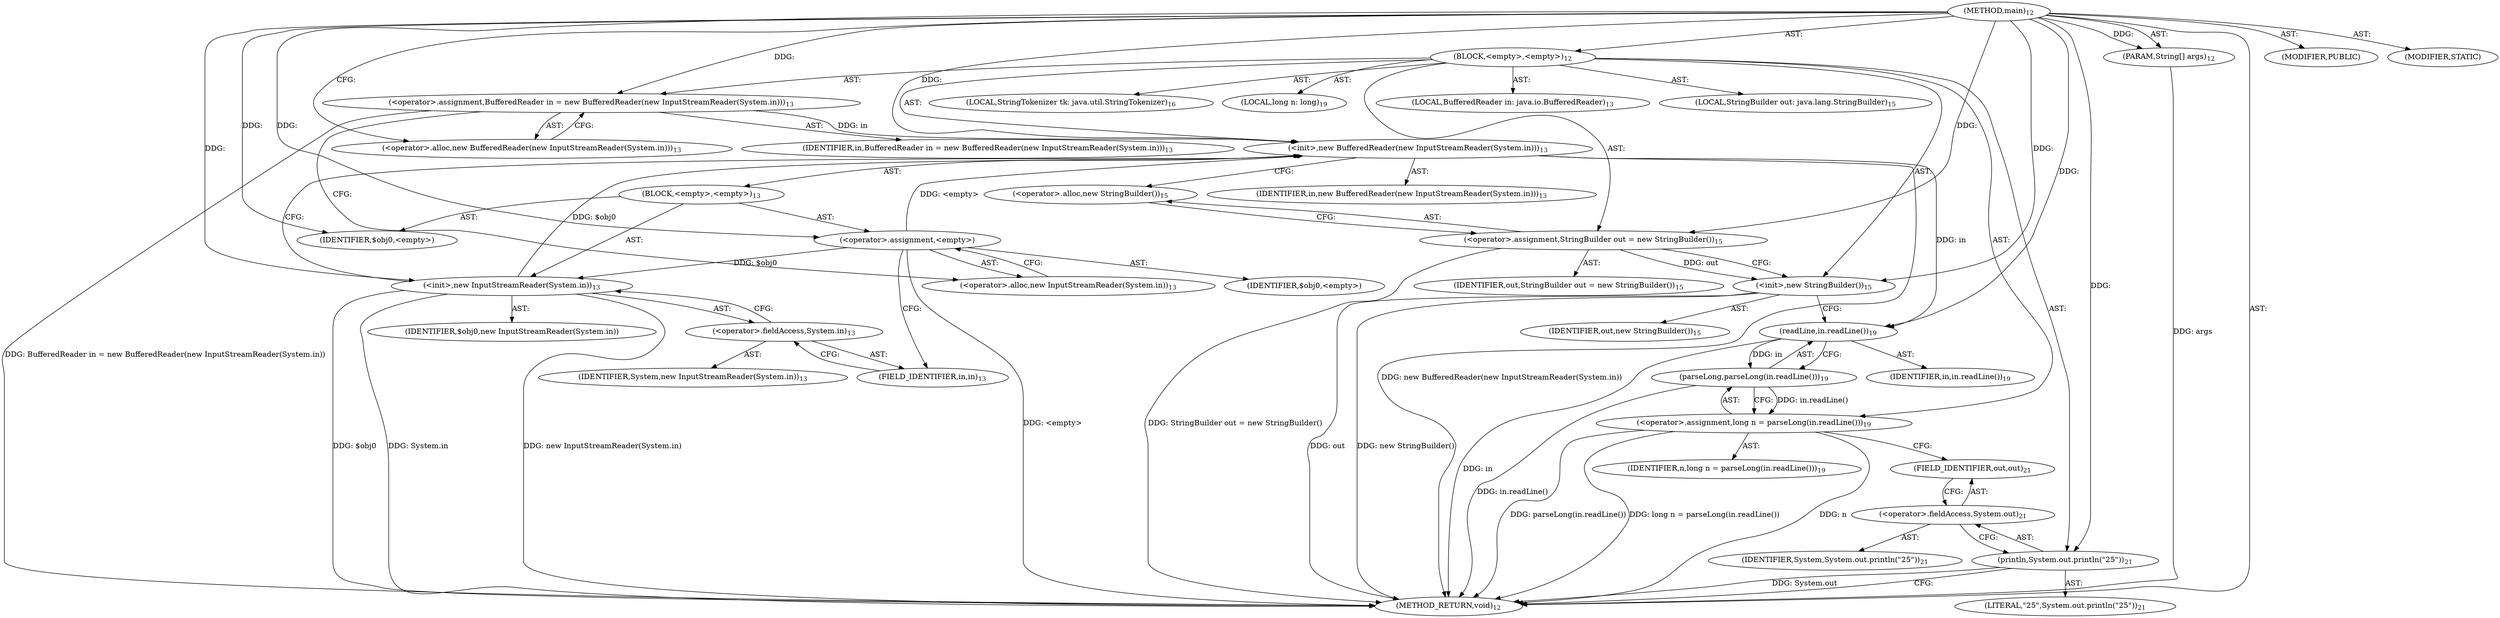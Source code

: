 digraph "main" {  
"21" [label = <(METHOD,main)<SUB>12</SUB>> ]
"22" [label = <(PARAM,String[] args)<SUB>12</SUB>> ]
"23" [label = <(BLOCK,&lt;empty&gt;,&lt;empty&gt;)<SUB>12</SUB>> ]
"4" [label = <(LOCAL,BufferedReader in: java.io.BufferedReader)<SUB>13</SUB>> ]
"24" [label = <(&lt;operator&gt;.assignment,BufferedReader in = new BufferedReader(new InputStreamReader(System.in)))<SUB>13</SUB>> ]
"25" [label = <(IDENTIFIER,in,BufferedReader in = new BufferedReader(new InputStreamReader(System.in)))<SUB>13</SUB>> ]
"26" [label = <(&lt;operator&gt;.alloc,new BufferedReader(new InputStreamReader(System.in)))<SUB>13</SUB>> ]
"27" [label = <(&lt;init&gt;,new BufferedReader(new InputStreamReader(System.in)))<SUB>13</SUB>> ]
"3" [label = <(IDENTIFIER,in,new BufferedReader(new InputStreamReader(System.in)))<SUB>13</SUB>> ]
"28" [label = <(BLOCK,&lt;empty&gt;,&lt;empty&gt;)<SUB>13</SUB>> ]
"29" [label = <(&lt;operator&gt;.assignment,&lt;empty&gt;)> ]
"30" [label = <(IDENTIFIER,$obj0,&lt;empty&gt;)> ]
"31" [label = <(&lt;operator&gt;.alloc,new InputStreamReader(System.in))<SUB>13</SUB>> ]
"32" [label = <(&lt;init&gt;,new InputStreamReader(System.in))<SUB>13</SUB>> ]
"33" [label = <(IDENTIFIER,$obj0,new InputStreamReader(System.in))> ]
"34" [label = <(&lt;operator&gt;.fieldAccess,System.in)<SUB>13</SUB>> ]
"35" [label = <(IDENTIFIER,System,new InputStreamReader(System.in))<SUB>13</SUB>> ]
"36" [label = <(FIELD_IDENTIFIER,in,in)<SUB>13</SUB>> ]
"37" [label = <(IDENTIFIER,$obj0,&lt;empty&gt;)> ]
"6" [label = <(LOCAL,StringBuilder out: java.lang.StringBuilder)<SUB>15</SUB>> ]
"38" [label = <(&lt;operator&gt;.assignment,StringBuilder out = new StringBuilder())<SUB>15</SUB>> ]
"39" [label = <(IDENTIFIER,out,StringBuilder out = new StringBuilder())<SUB>15</SUB>> ]
"40" [label = <(&lt;operator&gt;.alloc,new StringBuilder())<SUB>15</SUB>> ]
"41" [label = <(&lt;init&gt;,new StringBuilder())<SUB>15</SUB>> ]
"5" [label = <(IDENTIFIER,out,new StringBuilder())<SUB>15</SUB>> ]
"42" [label = <(LOCAL,StringTokenizer tk: java.util.StringTokenizer)<SUB>16</SUB>> ]
"43" [label = <(LOCAL,long n: long)<SUB>19</SUB>> ]
"44" [label = <(&lt;operator&gt;.assignment,long n = parseLong(in.readLine()))<SUB>19</SUB>> ]
"45" [label = <(IDENTIFIER,n,long n = parseLong(in.readLine()))<SUB>19</SUB>> ]
"46" [label = <(parseLong,parseLong(in.readLine()))<SUB>19</SUB>> ]
"47" [label = <(readLine,in.readLine())<SUB>19</SUB>> ]
"48" [label = <(IDENTIFIER,in,in.readLine())<SUB>19</SUB>> ]
"49" [label = <(println,System.out.println(&quot;25&quot;))<SUB>21</SUB>> ]
"50" [label = <(&lt;operator&gt;.fieldAccess,System.out)<SUB>21</SUB>> ]
"51" [label = <(IDENTIFIER,System,System.out.println(&quot;25&quot;))<SUB>21</SUB>> ]
"52" [label = <(FIELD_IDENTIFIER,out,out)<SUB>21</SUB>> ]
"53" [label = <(LITERAL,&quot;25&quot;,System.out.println(&quot;25&quot;))<SUB>21</SUB>> ]
"54" [label = <(MODIFIER,PUBLIC)> ]
"55" [label = <(MODIFIER,STATIC)> ]
"56" [label = <(METHOD_RETURN,void)<SUB>12</SUB>> ]
  "21" -> "22"  [ label = "AST: "] 
  "21" -> "23"  [ label = "AST: "] 
  "21" -> "54"  [ label = "AST: "] 
  "21" -> "55"  [ label = "AST: "] 
  "21" -> "56"  [ label = "AST: "] 
  "23" -> "4"  [ label = "AST: "] 
  "23" -> "24"  [ label = "AST: "] 
  "23" -> "27"  [ label = "AST: "] 
  "23" -> "6"  [ label = "AST: "] 
  "23" -> "38"  [ label = "AST: "] 
  "23" -> "41"  [ label = "AST: "] 
  "23" -> "42"  [ label = "AST: "] 
  "23" -> "43"  [ label = "AST: "] 
  "23" -> "44"  [ label = "AST: "] 
  "23" -> "49"  [ label = "AST: "] 
  "24" -> "25"  [ label = "AST: "] 
  "24" -> "26"  [ label = "AST: "] 
  "27" -> "3"  [ label = "AST: "] 
  "27" -> "28"  [ label = "AST: "] 
  "28" -> "29"  [ label = "AST: "] 
  "28" -> "32"  [ label = "AST: "] 
  "28" -> "37"  [ label = "AST: "] 
  "29" -> "30"  [ label = "AST: "] 
  "29" -> "31"  [ label = "AST: "] 
  "32" -> "33"  [ label = "AST: "] 
  "32" -> "34"  [ label = "AST: "] 
  "34" -> "35"  [ label = "AST: "] 
  "34" -> "36"  [ label = "AST: "] 
  "38" -> "39"  [ label = "AST: "] 
  "38" -> "40"  [ label = "AST: "] 
  "41" -> "5"  [ label = "AST: "] 
  "44" -> "45"  [ label = "AST: "] 
  "44" -> "46"  [ label = "AST: "] 
  "46" -> "47"  [ label = "AST: "] 
  "47" -> "48"  [ label = "AST: "] 
  "49" -> "50"  [ label = "AST: "] 
  "49" -> "53"  [ label = "AST: "] 
  "50" -> "51"  [ label = "AST: "] 
  "50" -> "52"  [ label = "AST: "] 
  "24" -> "31"  [ label = "CFG: "] 
  "27" -> "40"  [ label = "CFG: "] 
  "38" -> "41"  [ label = "CFG: "] 
  "41" -> "47"  [ label = "CFG: "] 
  "44" -> "52"  [ label = "CFG: "] 
  "49" -> "56"  [ label = "CFG: "] 
  "26" -> "24"  [ label = "CFG: "] 
  "40" -> "38"  [ label = "CFG: "] 
  "46" -> "44"  [ label = "CFG: "] 
  "50" -> "49"  [ label = "CFG: "] 
  "29" -> "36"  [ label = "CFG: "] 
  "32" -> "27"  [ label = "CFG: "] 
  "47" -> "46"  [ label = "CFG: "] 
  "52" -> "50"  [ label = "CFG: "] 
  "31" -> "29"  [ label = "CFG: "] 
  "34" -> "32"  [ label = "CFG: "] 
  "36" -> "34"  [ label = "CFG: "] 
  "21" -> "26"  [ label = "CFG: "] 
  "22" -> "56"  [ label = "DDG: args"] 
  "24" -> "56"  [ label = "DDG: BufferedReader in = new BufferedReader(new InputStreamReader(System.in))"] 
  "29" -> "56"  [ label = "DDG: &lt;empty&gt;"] 
  "32" -> "56"  [ label = "DDG: $obj0"] 
  "32" -> "56"  [ label = "DDG: System.in"] 
  "32" -> "56"  [ label = "DDG: new InputStreamReader(System.in)"] 
  "27" -> "56"  [ label = "DDG: new BufferedReader(new InputStreamReader(System.in))"] 
  "38" -> "56"  [ label = "DDG: StringBuilder out = new StringBuilder()"] 
  "41" -> "56"  [ label = "DDG: out"] 
  "41" -> "56"  [ label = "DDG: new StringBuilder()"] 
  "44" -> "56"  [ label = "DDG: n"] 
  "47" -> "56"  [ label = "DDG: in"] 
  "46" -> "56"  [ label = "DDG: in.readLine()"] 
  "44" -> "56"  [ label = "DDG: parseLong(in.readLine())"] 
  "44" -> "56"  [ label = "DDG: long n = parseLong(in.readLine())"] 
  "49" -> "56"  [ label = "DDG: System.out"] 
  "21" -> "22"  [ label = "DDG: "] 
  "21" -> "24"  [ label = "DDG: "] 
  "21" -> "38"  [ label = "DDG: "] 
  "46" -> "44"  [ label = "DDG: in.readLine()"] 
  "24" -> "27"  [ label = "DDG: in"] 
  "21" -> "27"  [ label = "DDG: "] 
  "29" -> "27"  [ label = "DDG: &lt;empty&gt;"] 
  "32" -> "27"  [ label = "DDG: $obj0"] 
  "38" -> "41"  [ label = "DDG: out"] 
  "21" -> "41"  [ label = "DDG: "] 
  "21" -> "49"  [ label = "DDG: "] 
  "21" -> "29"  [ label = "DDG: "] 
  "21" -> "37"  [ label = "DDG: "] 
  "47" -> "46"  [ label = "DDG: in"] 
  "29" -> "32"  [ label = "DDG: $obj0"] 
  "21" -> "32"  [ label = "DDG: "] 
  "27" -> "47"  [ label = "DDG: in"] 
  "21" -> "47"  [ label = "DDG: "] 
}

